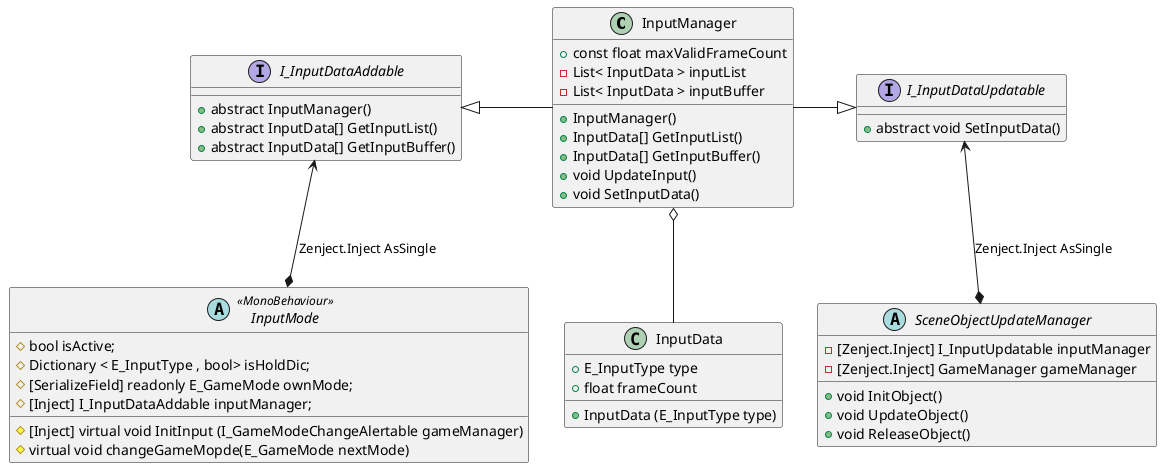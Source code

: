 @startuml InputManager
    class InputManager{
        + const float maxValidFrameCount
        - List< InputData > inputList
        - List< InputData > inputBuffer
        
        + InputManager()
        + InputData[] GetInputList()
        + InputData[] GetInputBuffer()
        + void UpdateInput()
        + void SetInputData()
    }

    abstract class InputMode <<MonoBehaviour>>{
        # bool isActive;
        # Dictionary < E_InputType , bool> isHoldDic;
        # [SerializeField] readonly E_GameMode ownMode;
        # [Inject] I_InputDataAddable inputManager;
        
        # [Inject] virtual void InitInput (I_GameModeChangeAlertable gameManager)
        # virtual void changeGameMopde(E_GameMode nextMode)
    }

    
    class InputData{
        + E_InputType type
        + float frameCount
        + InputData (E_InputType type)
    }

    abstract class SceneObjectUpdateManager{
        - [Zenject.Inject] I_InputUpdatable inputManager
        - [Zenject.Inject] GameManager gameManager

        + void InitObject()
        + void UpdateObject()
        + void ReleaseObject()
    }

    interface I_InputDataAddable{
        + abstract InputManager()
        + abstract InputData[] GetInputList()
        + abstract InputData[] GetInputBuffer()
    }

    interface I_InputDataUpdatable{
        + abstract void SetInputData()
    }

    InputManager -left-|> I_InputDataAddable
    InputManager -right-|> I_InputDataUpdatable
    InputManager o-- InputData

    InputMode *-up-> I_InputDataAddable : Zenject.Inject AsSingle
    SceneObjectUpdateManager *-up-> I_InputDataUpdatable : Zenject.Inject AsSingle
@enduml